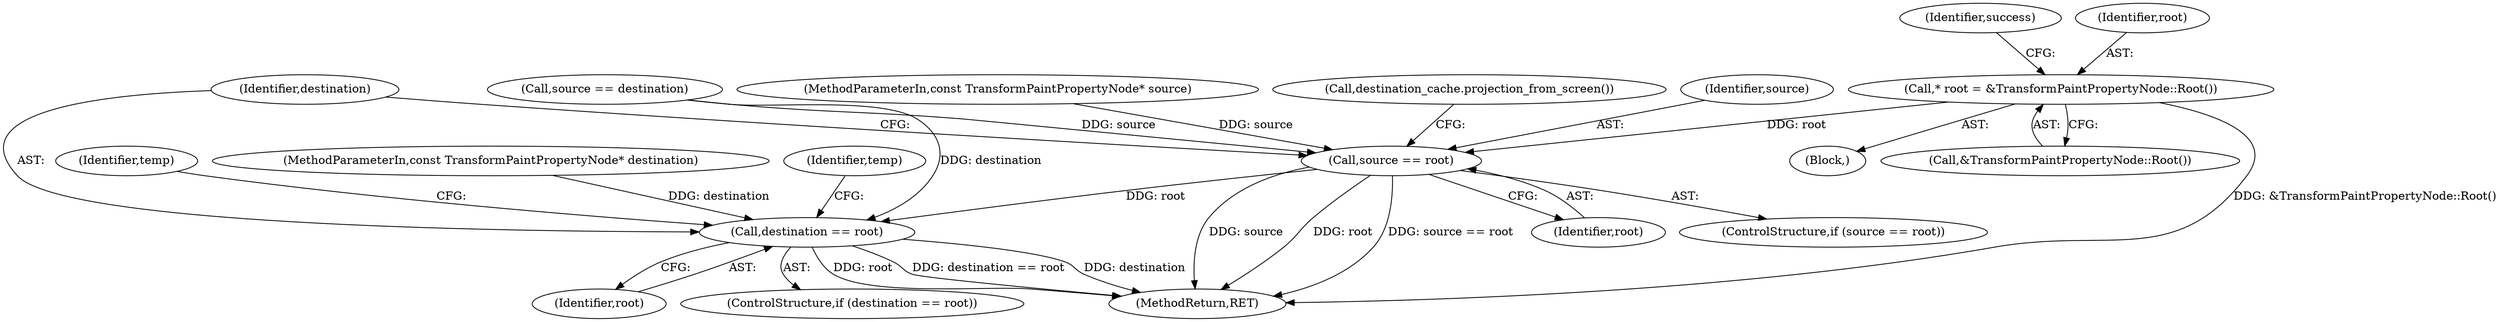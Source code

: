 digraph "0_Chrome_f911e11e7f6b5c0d6f5ee694a9871de6619889f7_45@pointer" {
"1000172" [label="(Call,* root = &TransformPaintPropertyNode::Root())"];
"1000180" [label="(Call,source == root)"];
"1000186" [label="(Call,destination == root)"];
"1000191" [label="(Identifier,temp)"];
"1000177" [label="(Identifier,success)"];
"1000172" [label="(Call,* root = &TransformPaintPropertyNode::Root())"];
"1000180" [label="(Call,source == root)"];
"1000101" [label="(MethodParameterIn,const TransformPaintPropertyNode* source)"];
"1000184" [label="(Call,destination_cache.projection_from_screen())"];
"1000188" [label="(Identifier,root)"];
"1000104" [label="(Block,)"];
"1000187" [label="(Identifier,destination)"];
"1000181" [label="(Identifier,source)"];
"1000185" [label="(ControlStructure,if (destination == root))"];
"1000196" [label="(Identifier,temp)"];
"1000102" [label="(MethodParameterIn,const TransformPaintPropertyNode* destination)"];
"1000174" [label="(Call,&TransformPaintPropertyNode::Root())"];
"1000182" [label="(Identifier,root)"];
"1000179" [label="(ControlStructure,if (source == root))"];
"1000186" [label="(Call,destination == root)"];
"1000173" [label="(Identifier,root)"];
"1000118" [label="(Call,source == destination)"];
"1000203" [label="(MethodReturn,RET)"];
"1000172" -> "1000104"  [label="AST: "];
"1000172" -> "1000174"  [label="CFG: "];
"1000173" -> "1000172"  [label="AST: "];
"1000174" -> "1000172"  [label="AST: "];
"1000177" -> "1000172"  [label="CFG: "];
"1000172" -> "1000203"  [label="DDG: &TransformPaintPropertyNode::Root()"];
"1000172" -> "1000180"  [label="DDG: root"];
"1000180" -> "1000179"  [label="AST: "];
"1000180" -> "1000182"  [label="CFG: "];
"1000181" -> "1000180"  [label="AST: "];
"1000182" -> "1000180"  [label="AST: "];
"1000184" -> "1000180"  [label="CFG: "];
"1000187" -> "1000180"  [label="CFG: "];
"1000180" -> "1000203"  [label="DDG: source"];
"1000180" -> "1000203"  [label="DDG: root"];
"1000180" -> "1000203"  [label="DDG: source == root"];
"1000118" -> "1000180"  [label="DDG: source"];
"1000101" -> "1000180"  [label="DDG: source"];
"1000180" -> "1000186"  [label="DDG: root"];
"1000186" -> "1000185"  [label="AST: "];
"1000186" -> "1000188"  [label="CFG: "];
"1000187" -> "1000186"  [label="AST: "];
"1000188" -> "1000186"  [label="AST: "];
"1000191" -> "1000186"  [label="CFG: "];
"1000196" -> "1000186"  [label="CFG: "];
"1000186" -> "1000203"  [label="DDG: root"];
"1000186" -> "1000203"  [label="DDG: destination == root"];
"1000186" -> "1000203"  [label="DDG: destination"];
"1000118" -> "1000186"  [label="DDG: destination"];
"1000102" -> "1000186"  [label="DDG: destination"];
}
